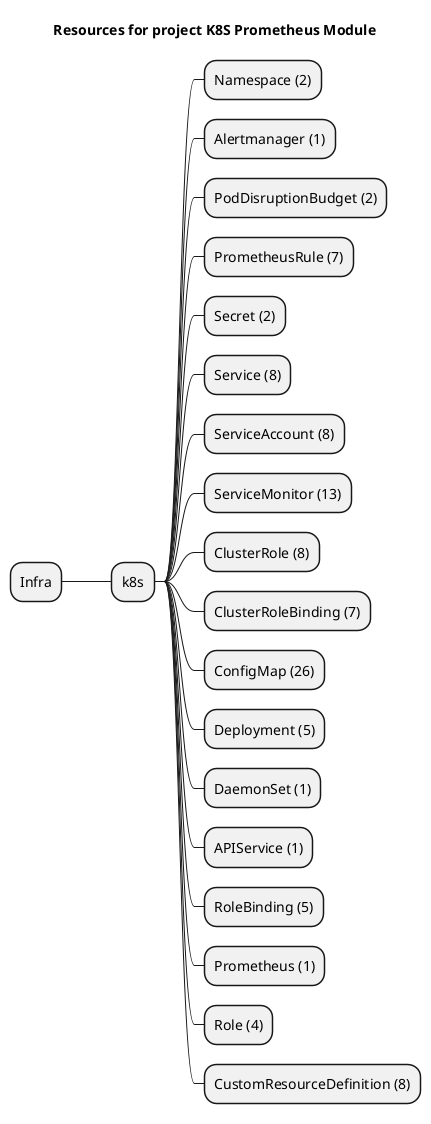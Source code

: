@startmindmap
title Resources for project K8S Prometheus Module
skinparam monochrome true
+ Infra
++ k8s
+++ Namespace (2)
+++ Alertmanager (1)
+++ PodDisruptionBudget (2)
+++ PrometheusRule (7)
+++ Secret (2)
+++ Service (8)
+++ ServiceAccount (8)
+++ ServiceMonitor (13)
+++ ClusterRole (8)
+++ ClusterRoleBinding (7)
+++ ConfigMap (26)
+++ Deployment (5)
+++ DaemonSet (1)
+++ APIService (1)
+++ RoleBinding (5)
+++ Prometheus (1)
+++ Role (4)
+++ CustomResourceDefinition (8)
@endmindmap